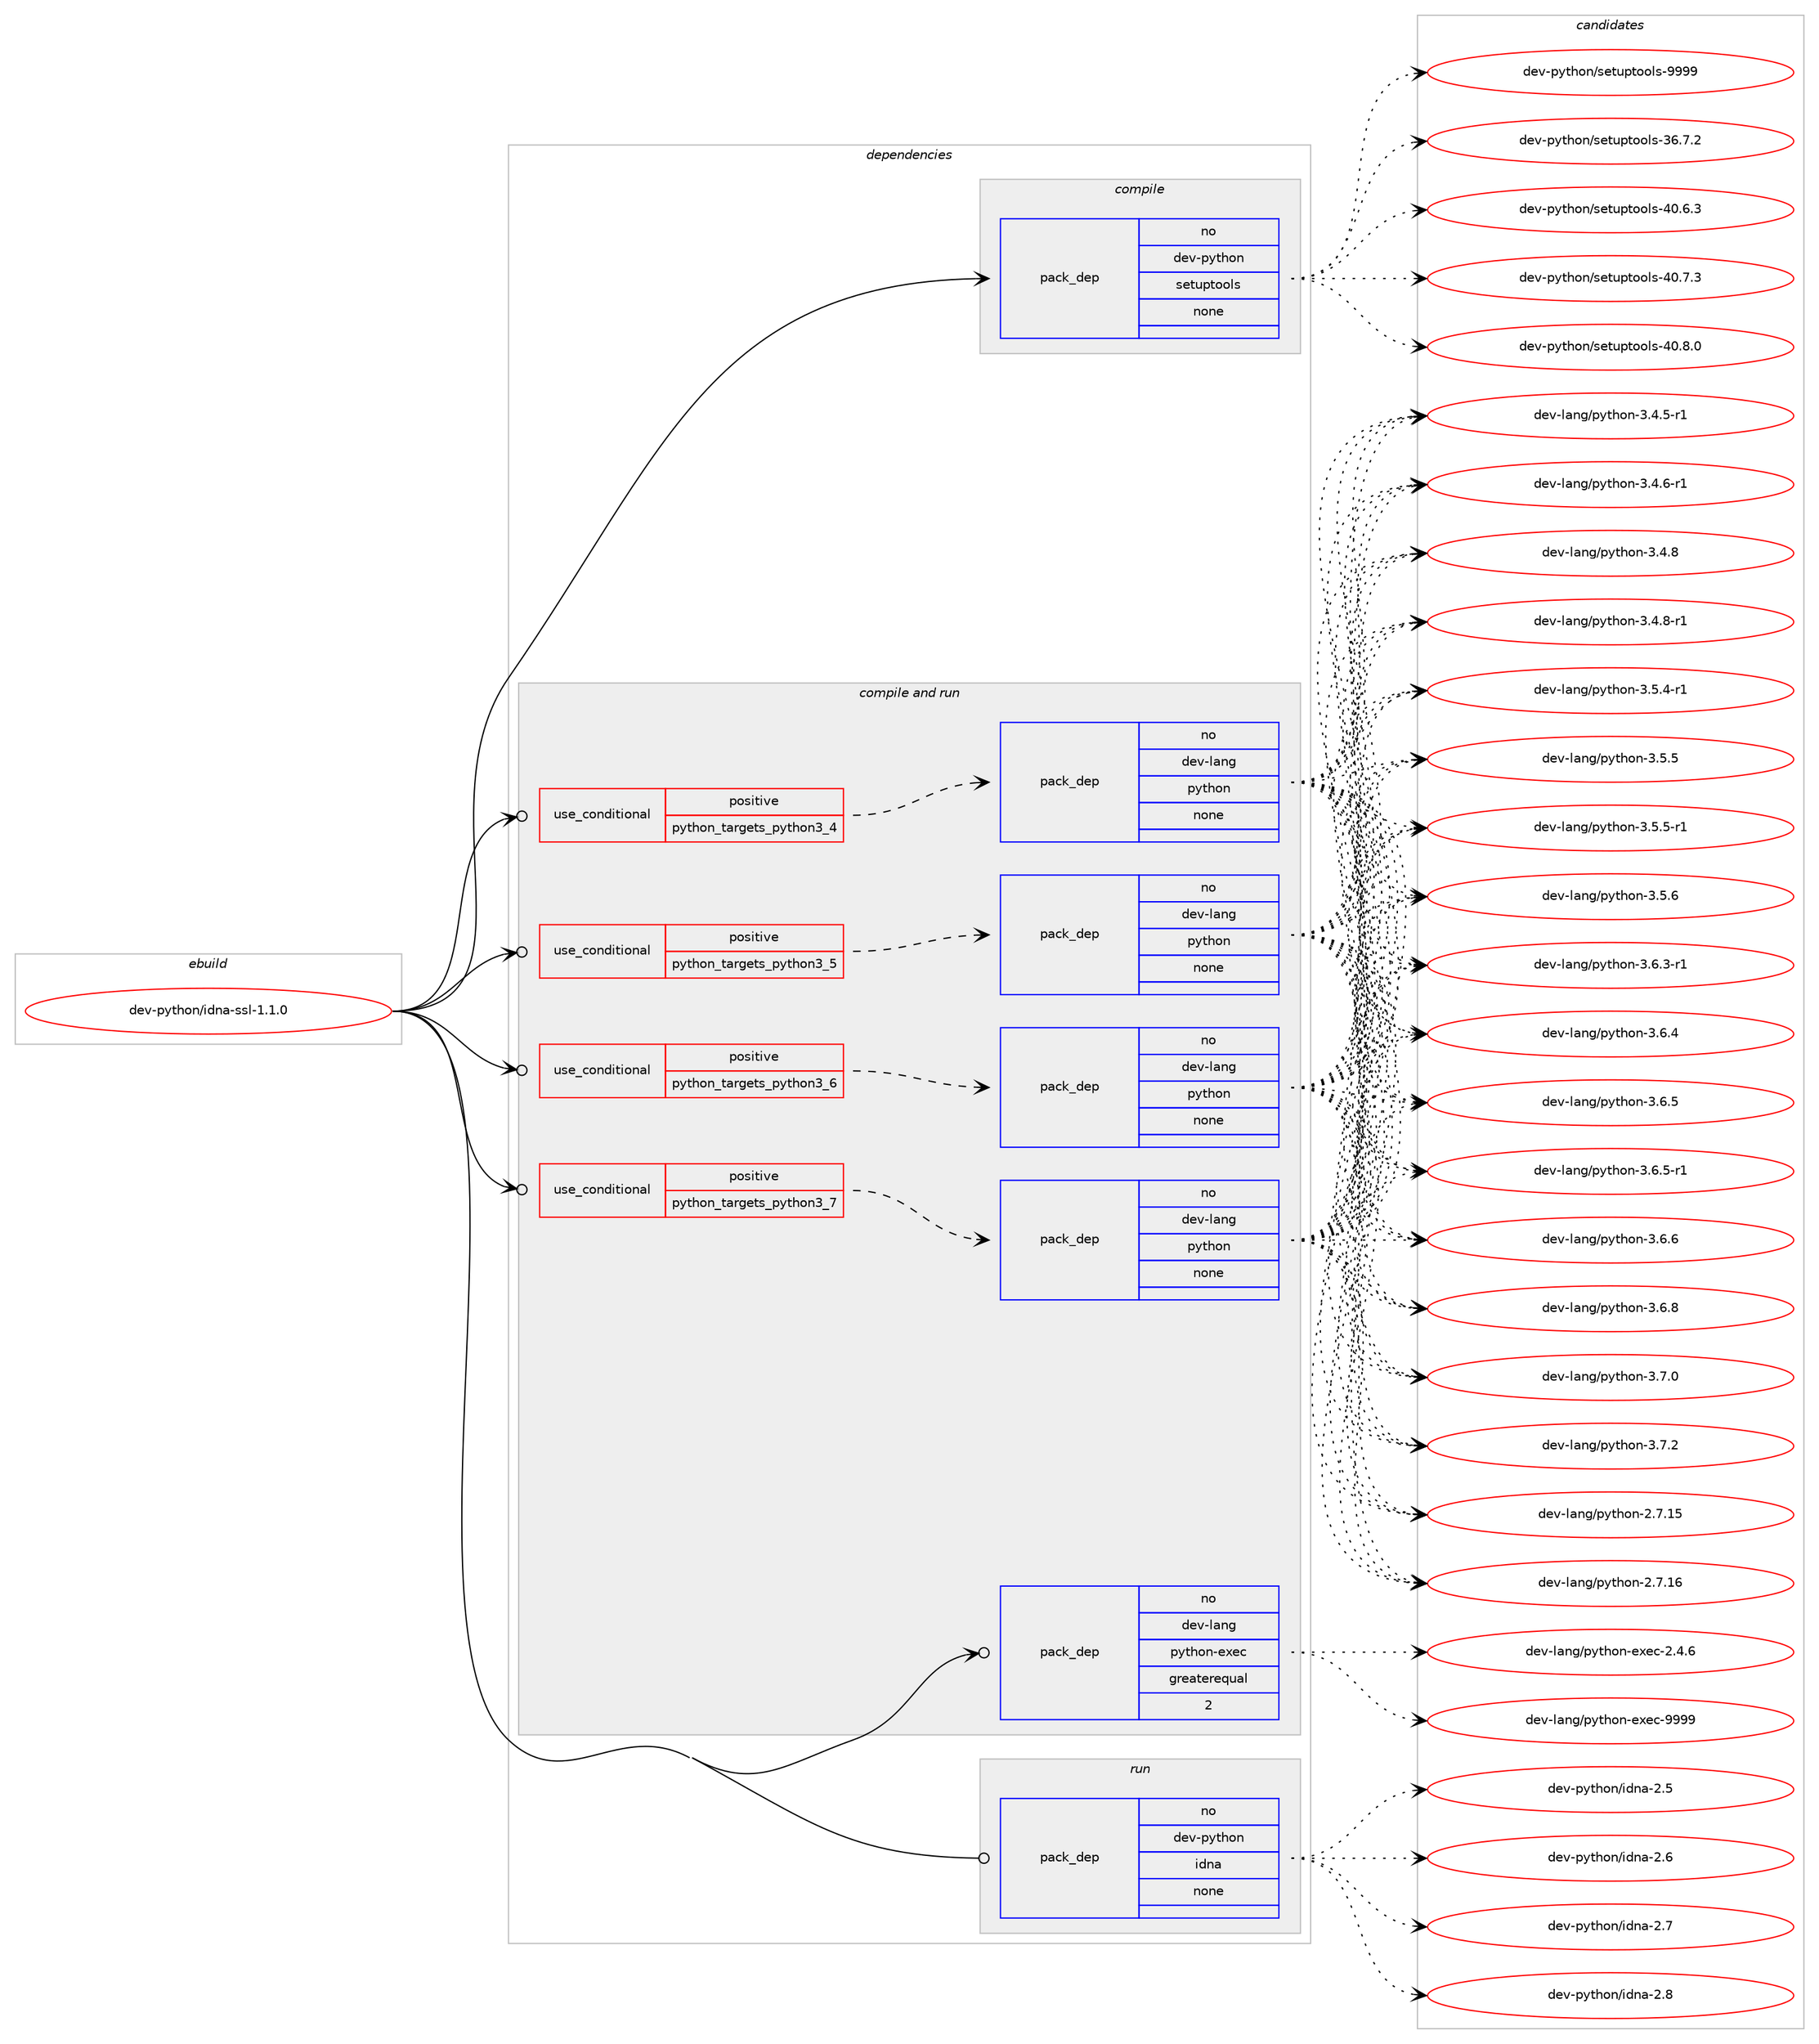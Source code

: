 digraph prolog {

# *************
# Graph options
# *************

newrank=true;
concentrate=true;
compound=true;
graph [rankdir=LR,fontname=Helvetica,fontsize=10,ranksep=1.5];#, ranksep=2.5, nodesep=0.2];
edge  [arrowhead=vee];
node  [fontname=Helvetica,fontsize=10];

# **********
# The ebuild
# **********

subgraph cluster_leftcol {
color=gray;
rank=same;
label=<<i>ebuild</i>>;
id [label="dev-python/idna-ssl-1.1.0", color=red, width=4, href="../dev-python/idna-ssl-1.1.0.svg"];
}

# ****************
# The dependencies
# ****************

subgraph cluster_midcol {
color=gray;
label=<<i>dependencies</i>>;
subgraph cluster_compile {
fillcolor="#eeeeee";
style=filled;
label=<<i>compile</i>>;
subgraph pack1014600 {
dependency1413550 [label=<<TABLE BORDER="0" CELLBORDER="1" CELLSPACING="0" CELLPADDING="4" WIDTH="220"><TR><TD ROWSPAN="6" CELLPADDING="30">pack_dep</TD></TR><TR><TD WIDTH="110">no</TD></TR><TR><TD>dev-python</TD></TR><TR><TD>setuptools</TD></TR><TR><TD>none</TD></TR><TR><TD></TD></TR></TABLE>>, shape=none, color=blue];
}
id:e -> dependency1413550:w [weight=20,style="solid",arrowhead="vee"];
}
subgraph cluster_compileandrun {
fillcolor="#eeeeee";
style=filled;
label=<<i>compile and run</i>>;
subgraph cond375681 {
dependency1413551 [label=<<TABLE BORDER="0" CELLBORDER="1" CELLSPACING="0" CELLPADDING="4"><TR><TD ROWSPAN="3" CELLPADDING="10">use_conditional</TD></TR><TR><TD>positive</TD></TR><TR><TD>python_targets_python3_4</TD></TR></TABLE>>, shape=none, color=red];
subgraph pack1014601 {
dependency1413552 [label=<<TABLE BORDER="0" CELLBORDER="1" CELLSPACING="0" CELLPADDING="4" WIDTH="220"><TR><TD ROWSPAN="6" CELLPADDING="30">pack_dep</TD></TR><TR><TD WIDTH="110">no</TD></TR><TR><TD>dev-lang</TD></TR><TR><TD>python</TD></TR><TR><TD>none</TD></TR><TR><TD></TD></TR></TABLE>>, shape=none, color=blue];
}
dependency1413551:e -> dependency1413552:w [weight=20,style="dashed",arrowhead="vee"];
}
id:e -> dependency1413551:w [weight=20,style="solid",arrowhead="odotvee"];
subgraph cond375682 {
dependency1413553 [label=<<TABLE BORDER="0" CELLBORDER="1" CELLSPACING="0" CELLPADDING="4"><TR><TD ROWSPAN="3" CELLPADDING="10">use_conditional</TD></TR><TR><TD>positive</TD></TR><TR><TD>python_targets_python3_5</TD></TR></TABLE>>, shape=none, color=red];
subgraph pack1014602 {
dependency1413554 [label=<<TABLE BORDER="0" CELLBORDER="1" CELLSPACING="0" CELLPADDING="4" WIDTH="220"><TR><TD ROWSPAN="6" CELLPADDING="30">pack_dep</TD></TR><TR><TD WIDTH="110">no</TD></TR><TR><TD>dev-lang</TD></TR><TR><TD>python</TD></TR><TR><TD>none</TD></TR><TR><TD></TD></TR></TABLE>>, shape=none, color=blue];
}
dependency1413553:e -> dependency1413554:w [weight=20,style="dashed",arrowhead="vee"];
}
id:e -> dependency1413553:w [weight=20,style="solid",arrowhead="odotvee"];
subgraph cond375683 {
dependency1413555 [label=<<TABLE BORDER="0" CELLBORDER="1" CELLSPACING="0" CELLPADDING="4"><TR><TD ROWSPAN="3" CELLPADDING="10">use_conditional</TD></TR><TR><TD>positive</TD></TR><TR><TD>python_targets_python3_6</TD></TR></TABLE>>, shape=none, color=red];
subgraph pack1014603 {
dependency1413556 [label=<<TABLE BORDER="0" CELLBORDER="1" CELLSPACING="0" CELLPADDING="4" WIDTH="220"><TR><TD ROWSPAN="6" CELLPADDING="30">pack_dep</TD></TR><TR><TD WIDTH="110">no</TD></TR><TR><TD>dev-lang</TD></TR><TR><TD>python</TD></TR><TR><TD>none</TD></TR><TR><TD></TD></TR></TABLE>>, shape=none, color=blue];
}
dependency1413555:e -> dependency1413556:w [weight=20,style="dashed",arrowhead="vee"];
}
id:e -> dependency1413555:w [weight=20,style="solid",arrowhead="odotvee"];
subgraph cond375684 {
dependency1413557 [label=<<TABLE BORDER="0" CELLBORDER="1" CELLSPACING="0" CELLPADDING="4"><TR><TD ROWSPAN="3" CELLPADDING="10">use_conditional</TD></TR><TR><TD>positive</TD></TR><TR><TD>python_targets_python3_7</TD></TR></TABLE>>, shape=none, color=red];
subgraph pack1014604 {
dependency1413558 [label=<<TABLE BORDER="0" CELLBORDER="1" CELLSPACING="0" CELLPADDING="4" WIDTH="220"><TR><TD ROWSPAN="6" CELLPADDING="30">pack_dep</TD></TR><TR><TD WIDTH="110">no</TD></TR><TR><TD>dev-lang</TD></TR><TR><TD>python</TD></TR><TR><TD>none</TD></TR><TR><TD></TD></TR></TABLE>>, shape=none, color=blue];
}
dependency1413557:e -> dependency1413558:w [weight=20,style="dashed",arrowhead="vee"];
}
id:e -> dependency1413557:w [weight=20,style="solid",arrowhead="odotvee"];
subgraph pack1014605 {
dependency1413559 [label=<<TABLE BORDER="0" CELLBORDER="1" CELLSPACING="0" CELLPADDING="4" WIDTH="220"><TR><TD ROWSPAN="6" CELLPADDING="30">pack_dep</TD></TR><TR><TD WIDTH="110">no</TD></TR><TR><TD>dev-lang</TD></TR><TR><TD>python-exec</TD></TR><TR><TD>greaterequal</TD></TR><TR><TD>2</TD></TR></TABLE>>, shape=none, color=blue];
}
id:e -> dependency1413559:w [weight=20,style="solid",arrowhead="odotvee"];
}
subgraph cluster_run {
fillcolor="#eeeeee";
style=filled;
label=<<i>run</i>>;
subgraph pack1014606 {
dependency1413560 [label=<<TABLE BORDER="0" CELLBORDER="1" CELLSPACING="0" CELLPADDING="4" WIDTH="220"><TR><TD ROWSPAN="6" CELLPADDING="30">pack_dep</TD></TR><TR><TD WIDTH="110">no</TD></TR><TR><TD>dev-python</TD></TR><TR><TD>idna</TD></TR><TR><TD>none</TD></TR><TR><TD></TD></TR></TABLE>>, shape=none, color=blue];
}
id:e -> dependency1413560:w [weight=20,style="solid",arrowhead="odot"];
}
}

# **************
# The candidates
# **************

subgraph cluster_choices {
rank=same;
color=gray;
label=<<i>candidates</i>>;

subgraph choice1014600 {
color=black;
nodesep=1;
choice100101118451121211161041111104711510111611711211611111110811545515446554650 [label="dev-python/setuptools-36.7.2", color=red, width=4,href="../dev-python/setuptools-36.7.2.svg"];
choice100101118451121211161041111104711510111611711211611111110811545524846544651 [label="dev-python/setuptools-40.6.3", color=red, width=4,href="../dev-python/setuptools-40.6.3.svg"];
choice100101118451121211161041111104711510111611711211611111110811545524846554651 [label="dev-python/setuptools-40.7.3", color=red, width=4,href="../dev-python/setuptools-40.7.3.svg"];
choice100101118451121211161041111104711510111611711211611111110811545524846564648 [label="dev-python/setuptools-40.8.0", color=red, width=4,href="../dev-python/setuptools-40.8.0.svg"];
choice10010111845112121116104111110471151011161171121161111111081154557575757 [label="dev-python/setuptools-9999", color=red, width=4,href="../dev-python/setuptools-9999.svg"];
dependency1413550:e -> choice100101118451121211161041111104711510111611711211611111110811545515446554650:w [style=dotted,weight="100"];
dependency1413550:e -> choice100101118451121211161041111104711510111611711211611111110811545524846544651:w [style=dotted,weight="100"];
dependency1413550:e -> choice100101118451121211161041111104711510111611711211611111110811545524846554651:w [style=dotted,weight="100"];
dependency1413550:e -> choice100101118451121211161041111104711510111611711211611111110811545524846564648:w [style=dotted,weight="100"];
dependency1413550:e -> choice10010111845112121116104111110471151011161171121161111111081154557575757:w [style=dotted,weight="100"];
}
subgraph choice1014601 {
color=black;
nodesep=1;
choice10010111845108971101034711212111610411111045504655464953 [label="dev-lang/python-2.7.15", color=red, width=4,href="../dev-lang/python-2.7.15.svg"];
choice10010111845108971101034711212111610411111045504655464954 [label="dev-lang/python-2.7.16", color=red, width=4,href="../dev-lang/python-2.7.16.svg"];
choice1001011184510897110103471121211161041111104551465246534511449 [label="dev-lang/python-3.4.5-r1", color=red, width=4,href="../dev-lang/python-3.4.5-r1.svg"];
choice1001011184510897110103471121211161041111104551465246544511449 [label="dev-lang/python-3.4.6-r1", color=red, width=4,href="../dev-lang/python-3.4.6-r1.svg"];
choice100101118451089711010347112121116104111110455146524656 [label="dev-lang/python-3.4.8", color=red, width=4,href="../dev-lang/python-3.4.8.svg"];
choice1001011184510897110103471121211161041111104551465246564511449 [label="dev-lang/python-3.4.8-r1", color=red, width=4,href="../dev-lang/python-3.4.8-r1.svg"];
choice1001011184510897110103471121211161041111104551465346524511449 [label="dev-lang/python-3.5.4-r1", color=red, width=4,href="../dev-lang/python-3.5.4-r1.svg"];
choice100101118451089711010347112121116104111110455146534653 [label="dev-lang/python-3.5.5", color=red, width=4,href="../dev-lang/python-3.5.5.svg"];
choice1001011184510897110103471121211161041111104551465346534511449 [label="dev-lang/python-3.5.5-r1", color=red, width=4,href="../dev-lang/python-3.5.5-r1.svg"];
choice100101118451089711010347112121116104111110455146534654 [label="dev-lang/python-3.5.6", color=red, width=4,href="../dev-lang/python-3.5.6.svg"];
choice1001011184510897110103471121211161041111104551465446514511449 [label="dev-lang/python-3.6.3-r1", color=red, width=4,href="../dev-lang/python-3.6.3-r1.svg"];
choice100101118451089711010347112121116104111110455146544652 [label="dev-lang/python-3.6.4", color=red, width=4,href="../dev-lang/python-3.6.4.svg"];
choice100101118451089711010347112121116104111110455146544653 [label="dev-lang/python-3.6.5", color=red, width=4,href="../dev-lang/python-3.6.5.svg"];
choice1001011184510897110103471121211161041111104551465446534511449 [label="dev-lang/python-3.6.5-r1", color=red, width=4,href="../dev-lang/python-3.6.5-r1.svg"];
choice100101118451089711010347112121116104111110455146544654 [label="dev-lang/python-3.6.6", color=red, width=4,href="../dev-lang/python-3.6.6.svg"];
choice100101118451089711010347112121116104111110455146544656 [label="dev-lang/python-3.6.8", color=red, width=4,href="../dev-lang/python-3.6.8.svg"];
choice100101118451089711010347112121116104111110455146554648 [label="dev-lang/python-3.7.0", color=red, width=4,href="../dev-lang/python-3.7.0.svg"];
choice100101118451089711010347112121116104111110455146554650 [label="dev-lang/python-3.7.2", color=red, width=4,href="../dev-lang/python-3.7.2.svg"];
dependency1413552:e -> choice10010111845108971101034711212111610411111045504655464953:w [style=dotted,weight="100"];
dependency1413552:e -> choice10010111845108971101034711212111610411111045504655464954:w [style=dotted,weight="100"];
dependency1413552:e -> choice1001011184510897110103471121211161041111104551465246534511449:w [style=dotted,weight="100"];
dependency1413552:e -> choice1001011184510897110103471121211161041111104551465246544511449:w [style=dotted,weight="100"];
dependency1413552:e -> choice100101118451089711010347112121116104111110455146524656:w [style=dotted,weight="100"];
dependency1413552:e -> choice1001011184510897110103471121211161041111104551465246564511449:w [style=dotted,weight="100"];
dependency1413552:e -> choice1001011184510897110103471121211161041111104551465346524511449:w [style=dotted,weight="100"];
dependency1413552:e -> choice100101118451089711010347112121116104111110455146534653:w [style=dotted,weight="100"];
dependency1413552:e -> choice1001011184510897110103471121211161041111104551465346534511449:w [style=dotted,weight="100"];
dependency1413552:e -> choice100101118451089711010347112121116104111110455146534654:w [style=dotted,weight="100"];
dependency1413552:e -> choice1001011184510897110103471121211161041111104551465446514511449:w [style=dotted,weight="100"];
dependency1413552:e -> choice100101118451089711010347112121116104111110455146544652:w [style=dotted,weight="100"];
dependency1413552:e -> choice100101118451089711010347112121116104111110455146544653:w [style=dotted,weight="100"];
dependency1413552:e -> choice1001011184510897110103471121211161041111104551465446534511449:w [style=dotted,weight="100"];
dependency1413552:e -> choice100101118451089711010347112121116104111110455146544654:w [style=dotted,weight="100"];
dependency1413552:e -> choice100101118451089711010347112121116104111110455146544656:w [style=dotted,weight="100"];
dependency1413552:e -> choice100101118451089711010347112121116104111110455146554648:w [style=dotted,weight="100"];
dependency1413552:e -> choice100101118451089711010347112121116104111110455146554650:w [style=dotted,weight="100"];
}
subgraph choice1014602 {
color=black;
nodesep=1;
choice10010111845108971101034711212111610411111045504655464953 [label="dev-lang/python-2.7.15", color=red, width=4,href="../dev-lang/python-2.7.15.svg"];
choice10010111845108971101034711212111610411111045504655464954 [label="dev-lang/python-2.7.16", color=red, width=4,href="../dev-lang/python-2.7.16.svg"];
choice1001011184510897110103471121211161041111104551465246534511449 [label="dev-lang/python-3.4.5-r1", color=red, width=4,href="../dev-lang/python-3.4.5-r1.svg"];
choice1001011184510897110103471121211161041111104551465246544511449 [label="dev-lang/python-3.4.6-r1", color=red, width=4,href="../dev-lang/python-3.4.6-r1.svg"];
choice100101118451089711010347112121116104111110455146524656 [label="dev-lang/python-3.4.8", color=red, width=4,href="../dev-lang/python-3.4.8.svg"];
choice1001011184510897110103471121211161041111104551465246564511449 [label="dev-lang/python-3.4.8-r1", color=red, width=4,href="../dev-lang/python-3.4.8-r1.svg"];
choice1001011184510897110103471121211161041111104551465346524511449 [label="dev-lang/python-3.5.4-r1", color=red, width=4,href="../dev-lang/python-3.5.4-r1.svg"];
choice100101118451089711010347112121116104111110455146534653 [label="dev-lang/python-3.5.5", color=red, width=4,href="../dev-lang/python-3.5.5.svg"];
choice1001011184510897110103471121211161041111104551465346534511449 [label="dev-lang/python-3.5.5-r1", color=red, width=4,href="../dev-lang/python-3.5.5-r1.svg"];
choice100101118451089711010347112121116104111110455146534654 [label="dev-lang/python-3.5.6", color=red, width=4,href="../dev-lang/python-3.5.6.svg"];
choice1001011184510897110103471121211161041111104551465446514511449 [label="dev-lang/python-3.6.3-r1", color=red, width=4,href="../dev-lang/python-3.6.3-r1.svg"];
choice100101118451089711010347112121116104111110455146544652 [label="dev-lang/python-3.6.4", color=red, width=4,href="../dev-lang/python-3.6.4.svg"];
choice100101118451089711010347112121116104111110455146544653 [label="dev-lang/python-3.6.5", color=red, width=4,href="../dev-lang/python-3.6.5.svg"];
choice1001011184510897110103471121211161041111104551465446534511449 [label="dev-lang/python-3.6.5-r1", color=red, width=4,href="../dev-lang/python-3.6.5-r1.svg"];
choice100101118451089711010347112121116104111110455146544654 [label="dev-lang/python-3.6.6", color=red, width=4,href="../dev-lang/python-3.6.6.svg"];
choice100101118451089711010347112121116104111110455146544656 [label="dev-lang/python-3.6.8", color=red, width=4,href="../dev-lang/python-3.6.8.svg"];
choice100101118451089711010347112121116104111110455146554648 [label="dev-lang/python-3.7.0", color=red, width=4,href="../dev-lang/python-3.7.0.svg"];
choice100101118451089711010347112121116104111110455146554650 [label="dev-lang/python-3.7.2", color=red, width=4,href="../dev-lang/python-3.7.2.svg"];
dependency1413554:e -> choice10010111845108971101034711212111610411111045504655464953:w [style=dotted,weight="100"];
dependency1413554:e -> choice10010111845108971101034711212111610411111045504655464954:w [style=dotted,weight="100"];
dependency1413554:e -> choice1001011184510897110103471121211161041111104551465246534511449:w [style=dotted,weight="100"];
dependency1413554:e -> choice1001011184510897110103471121211161041111104551465246544511449:w [style=dotted,weight="100"];
dependency1413554:e -> choice100101118451089711010347112121116104111110455146524656:w [style=dotted,weight="100"];
dependency1413554:e -> choice1001011184510897110103471121211161041111104551465246564511449:w [style=dotted,weight="100"];
dependency1413554:e -> choice1001011184510897110103471121211161041111104551465346524511449:w [style=dotted,weight="100"];
dependency1413554:e -> choice100101118451089711010347112121116104111110455146534653:w [style=dotted,weight="100"];
dependency1413554:e -> choice1001011184510897110103471121211161041111104551465346534511449:w [style=dotted,weight="100"];
dependency1413554:e -> choice100101118451089711010347112121116104111110455146534654:w [style=dotted,weight="100"];
dependency1413554:e -> choice1001011184510897110103471121211161041111104551465446514511449:w [style=dotted,weight="100"];
dependency1413554:e -> choice100101118451089711010347112121116104111110455146544652:w [style=dotted,weight="100"];
dependency1413554:e -> choice100101118451089711010347112121116104111110455146544653:w [style=dotted,weight="100"];
dependency1413554:e -> choice1001011184510897110103471121211161041111104551465446534511449:w [style=dotted,weight="100"];
dependency1413554:e -> choice100101118451089711010347112121116104111110455146544654:w [style=dotted,weight="100"];
dependency1413554:e -> choice100101118451089711010347112121116104111110455146544656:w [style=dotted,weight="100"];
dependency1413554:e -> choice100101118451089711010347112121116104111110455146554648:w [style=dotted,weight="100"];
dependency1413554:e -> choice100101118451089711010347112121116104111110455146554650:w [style=dotted,weight="100"];
}
subgraph choice1014603 {
color=black;
nodesep=1;
choice10010111845108971101034711212111610411111045504655464953 [label="dev-lang/python-2.7.15", color=red, width=4,href="../dev-lang/python-2.7.15.svg"];
choice10010111845108971101034711212111610411111045504655464954 [label="dev-lang/python-2.7.16", color=red, width=4,href="../dev-lang/python-2.7.16.svg"];
choice1001011184510897110103471121211161041111104551465246534511449 [label="dev-lang/python-3.4.5-r1", color=red, width=4,href="../dev-lang/python-3.4.5-r1.svg"];
choice1001011184510897110103471121211161041111104551465246544511449 [label="dev-lang/python-3.4.6-r1", color=red, width=4,href="../dev-lang/python-3.4.6-r1.svg"];
choice100101118451089711010347112121116104111110455146524656 [label="dev-lang/python-3.4.8", color=red, width=4,href="../dev-lang/python-3.4.8.svg"];
choice1001011184510897110103471121211161041111104551465246564511449 [label="dev-lang/python-3.4.8-r1", color=red, width=4,href="../dev-lang/python-3.4.8-r1.svg"];
choice1001011184510897110103471121211161041111104551465346524511449 [label="dev-lang/python-3.5.4-r1", color=red, width=4,href="../dev-lang/python-3.5.4-r1.svg"];
choice100101118451089711010347112121116104111110455146534653 [label="dev-lang/python-3.5.5", color=red, width=4,href="../dev-lang/python-3.5.5.svg"];
choice1001011184510897110103471121211161041111104551465346534511449 [label="dev-lang/python-3.5.5-r1", color=red, width=4,href="../dev-lang/python-3.5.5-r1.svg"];
choice100101118451089711010347112121116104111110455146534654 [label="dev-lang/python-3.5.6", color=red, width=4,href="../dev-lang/python-3.5.6.svg"];
choice1001011184510897110103471121211161041111104551465446514511449 [label="dev-lang/python-3.6.3-r1", color=red, width=4,href="../dev-lang/python-3.6.3-r1.svg"];
choice100101118451089711010347112121116104111110455146544652 [label="dev-lang/python-3.6.4", color=red, width=4,href="../dev-lang/python-3.6.4.svg"];
choice100101118451089711010347112121116104111110455146544653 [label="dev-lang/python-3.6.5", color=red, width=4,href="../dev-lang/python-3.6.5.svg"];
choice1001011184510897110103471121211161041111104551465446534511449 [label="dev-lang/python-3.6.5-r1", color=red, width=4,href="../dev-lang/python-3.6.5-r1.svg"];
choice100101118451089711010347112121116104111110455146544654 [label="dev-lang/python-3.6.6", color=red, width=4,href="../dev-lang/python-3.6.6.svg"];
choice100101118451089711010347112121116104111110455146544656 [label="dev-lang/python-3.6.8", color=red, width=4,href="../dev-lang/python-3.6.8.svg"];
choice100101118451089711010347112121116104111110455146554648 [label="dev-lang/python-3.7.0", color=red, width=4,href="../dev-lang/python-3.7.0.svg"];
choice100101118451089711010347112121116104111110455146554650 [label="dev-lang/python-3.7.2", color=red, width=4,href="../dev-lang/python-3.7.2.svg"];
dependency1413556:e -> choice10010111845108971101034711212111610411111045504655464953:w [style=dotted,weight="100"];
dependency1413556:e -> choice10010111845108971101034711212111610411111045504655464954:w [style=dotted,weight="100"];
dependency1413556:e -> choice1001011184510897110103471121211161041111104551465246534511449:w [style=dotted,weight="100"];
dependency1413556:e -> choice1001011184510897110103471121211161041111104551465246544511449:w [style=dotted,weight="100"];
dependency1413556:e -> choice100101118451089711010347112121116104111110455146524656:w [style=dotted,weight="100"];
dependency1413556:e -> choice1001011184510897110103471121211161041111104551465246564511449:w [style=dotted,weight="100"];
dependency1413556:e -> choice1001011184510897110103471121211161041111104551465346524511449:w [style=dotted,weight="100"];
dependency1413556:e -> choice100101118451089711010347112121116104111110455146534653:w [style=dotted,weight="100"];
dependency1413556:e -> choice1001011184510897110103471121211161041111104551465346534511449:w [style=dotted,weight="100"];
dependency1413556:e -> choice100101118451089711010347112121116104111110455146534654:w [style=dotted,weight="100"];
dependency1413556:e -> choice1001011184510897110103471121211161041111104551465446514511449:w [style=dotted,weight="100"];
dependency1413556:e -> choice100101118451089711010347112121116104111110455146544652:w [style=dotted,weight="100"];
dependency1413556:e -> choice100101118451089711010347112121116104111110455146544653:w [style=dotted,weight="100"];
dependency1413556:e -> choice1001011184510897110103471121211161041111104551465446534511449:w [style=dotted,weight="100"];
dependency1413556:e -> choice100101118451089711010347112121116104111110455146544654:w [style=dotted,weight="100"];
dependency1413556:e -> choice100101118451089711010347112121116104111110455146544656:w [style=dotted,weight="100"];
dependency1413556:e -> choice100101118451089711010347112121116104111110455146554648:w [style=dotted,weight="100"];
dependency1413556:e -> choice100101118451089711010347112121116104111110455146554650:w [style=dotted,weight="100"];
}
subgraph choice1014604 {
color=black;
nodesep=1;
choice10010111845108971101034711212111610411111045504655464953 [label="dev-lang/python-2.7.15", color=red, width=4,href="../dev-lang/python-2.7.15.svg"];
choice10010111845108971101034711212111610411111045504655464954 [label="dev-lang/python-2.7.16", color=red, width=4,href="../dev-lang/python-2.7.16.svg"];
choice1001011184510897110103471121211161041111104551465246534511449 [label="dev-lang/python-3.4.5-r1", color=red, width=4,href="../dev-lang/python-3.4.5-r1.svg"];
choice1001011184510897110103471121211161041111104551465246544511449 [label="dev-lang/python-3.4.6-r1", color=red, width=4,href="../dev-lang/python-3.4.6-r1.svg"];
choice100101118451089711010347112121116104111110455146524656 [label="dev-lang/python-3.4.8", color=red, width=4,href="../dev-lang/python-3.4.8.svg"];
choice1001011184510897110103471121211161041111104551465246564511449 [label="dev-lang/python-3.4.8-r1", color=red, width=4,href="../dev-lang/python-3.4.8-r1.svg"];
choice1001011184510897110103471121211161041111104551465346524511449 [label="dev-lang/python-3.5.4-r1", color=red, width=4,href="../dev-lang/python-3.5.4-r1.svg"];
choice100101118451089711010347112121116104111110455146534653 [label="dev-lang/python-3.5.5", color=red, width=4,href="../dev-lang/python-3.5.5.svg"];
choice1001011184510897110103471121211161041111104551465346534511449 [label="dev-lang/python-3.5.5-r1", color=red, width=4,href="../dev-lang/python-3.5.5-r1.svg"];
choice100101118451089711010347112121116104111110455146534654 [label="dev-lang/python-3.5.6", color=red, width=4,href="../dev-lang/python-3.5.6.svg"];
choice1001011184510897110103471121211161041111104551465446514511449 [label="dev-lang/python-3.6.3-r1", color=red, width=4,href="../dev-lang/python-3.6.3-r1.svg"];
choice100101118451089711010347112121116104111110455146544652 [label="dev-lang/python-3.6.4", color=red, width=4,href="../dev-lang/python-3.6.4.svg"];
choice100101118451089711010347112121116104111110455146544653 [label="dev-lang/python-3.6.5", color=red, width=4,href="../dev-lang/python-3.6.5.svg"];
choice1001011184510897110103471121211161041111104551465446534511449 [label="dev-lang/python-3.6.5-r1", color=red, width=4,href="../dev-lang/python-3.6.5-r1.svg"];
choice100101118451089711010347112121116104111110455146544654 [label="dev-lang/python-3.6.6", color=red, width=4,href="../dev-lang/python-3.6.6.svg"];
choice100101118451089711010347112121116104111110455146544656 [label="dev-lang/python-3.6.8", color=red, width=4,href="../dev-lang/python-3.6.8.svg"];
choice100101118451089711010347112121116104111110455146554648 [label="dev-lang/python-3.7.0", color=red, width=4,href="../dev-lang/python-3.7.0.svg"];
choice100101118451089711010347112121116104111110455146554650 [label="dev-lang/python-3.7.2", color=red, width=4,href="../dev-lang/python-3.7.2.svg"];
dependency1413558:e -> choice10010111845108971101034711212111610411111045504655464953:w [style=dotted,weight="100"];
dependency1413558:e -> choice10010111845108971101034711212111610411111045504655464954:w [style=dotted,weight="100"];
dependency1413558:e -> choice1001011184510897110103471121211161041111104551465246534511449:w [style=dotted,weight="100"];
dependency1413558:e -> choice1001011184510897110103471121211161041111104551465246544511449:w [style=dotted,weight="100"];
dependency1413558:e -> choice100101118451089711010347112121116104111110455146524656:w [style=dotted,weight="100"];
dependency1413558:e -> choice1001011184510897110103471121211161041111104551465246564511449:w [style=dotted,weight="100"];
dependency1413558:e -> choice1001011184510897110103471121211161041111104551465346524511449:w [style=dotted,weight="100"];
dependency1413558:e -> choice100101118451089711010347112121116104111110455146534653:w [style=dotted,weight="100"];
dependency1413558:e -> choice1001011184510897110103471121211161041111104551465346534511449:w [style=dotted,weight="100"];
dependency1413558:e -> choice100101118451089711010347112121116104111110455146534654:w [style=dotted,weight="100"];
dependency1413558:e -> choice1001011184510897110103471121211161041111104551465446514511449:w [style=dotted,weight="100"];
dependency1413558:e -> choice100101118451089711010347112121116104111110455146544652:w [style=dotted,weight="100"];
dependency1413558:e -> choice100101118451089711010347112121116104111110455146544653:w [style=dotted,weight="100"];
dependency1413558:e -> choice1001011184510897110103471121211161041111104551465446534511449:w [style=dotted,weight="100"];
dependency1413558:e -> choice100101118451089711010347112121116104111110455146544654:w [style=dotted,weight="100"];
dependency1413558:e -> choice100101118451089711010347112121116104111110455146544656:w [style=dotted,weight="100"];
dependency1413558:e -> choice100101118451089711010347112121116104111110455146554648:w [style=dotted,weight="100"];
dependency1413558:e -> choice100101118451089711010347112121116104111110455146554650:w [style=dotted,weight="100"];
}
subgraph choice1014605 {
color=black;
nodesep=1;
choice1001011184510897110103471121211161041111104510112010199455046524654 [label="dev-lang/python-exec-2.4.6", color=red, width=4,href="../dev-lang/python-exec-2.4.6.svg"];
choice10010111845108971101034711212111610411111045101120101994557575757 [label="dev-lang/python-exec-9999", color=red, width=4,href="../dev-lang/python-exec-9999.svg"];
dependency1413559:e -> choice1001011184510897110103471121211161041111104510112010199455046524654:w [style=dotted,weight="100"];
dependency1413559:e -> choice10010111845108971101034711212111610411111045101120101994557575757:w [style=dotted,weight="100"];
}
subgraph choice1014606 {
color=black;
nodesep=1;
choice10010111845112121116104111110471051001109745504653 [label="dev-python/idna-2.5", color=red, width=4,href="../dev-python/idna-2.5.svg"];
choice10010111845112121116104111110471051001109745504654 [label="dev-python/idna-2.6", color=red, width=4,href="../dev-python/idna-2.6.svg"];
choice10010111845112121116104111110471051001109745504655 [label="dev-python/idna-2.7", color=red, width=4,href="../dev-python/idna-2.7.svg"];
choice10010111845112121116104111110471051001109745504656 [label="dev-python/idna-2.8", color=red, width=4,href="../dev-python/idna-2.8.svg"];
dependency1413560:e -> choice10010111845112121116104111110471051001109745504653:w [style=dotted,weight="100"];
dependency1413560:e -> choice10010111845112121116104111110471051001109745504654:w [style=dotted,weight="100"];
dependency1413560:e -> choice10010111845112121116104111110471051001109745504655:w [style=dotted,weight="100"];
dependency1413560:e -> choice10010111845112121116104111110471051001109745504656:w [style=dotted,weight="100"];
}
}

}
